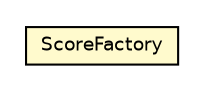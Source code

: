 #!/usr/local/bin/dot
#
# Class diagram 
# Generated by UMLGraph version R5_6-24-gf6e263 (http://www.umlgraph.org/)
#

digraph G {
	edge [fontname="Helvetica",fontsize=10,labelfontname="Helvetica",labelfontsize=10];
	node [fontname="Helvetica",fontsize=10,shape=plaintext];
	nodesep=0.25;
	ranksep=0.5;
	// com.rockhoppertech.music.midi.js.ScoreFactory
	c5642 [label=<<table title="com.rockhoppertech.music.midi.js.ScoreFactory" border="0" cellborder="1" cellspacing="0" cellpadding="2" port="p" bgcolor="lemonChiffon" href="./ScoreFactory.html">
		<tr><td><table border="0" cellspacing="0" cellpadding="1">
<tr><td align="center" balign="center"> ScoreFactory </td></tr>
		</table></td></tr>
		</table>>, URL="./ScoreFactory.html", fontname="Helvetica", fontcolor="black", fontsize=9.0];
}

